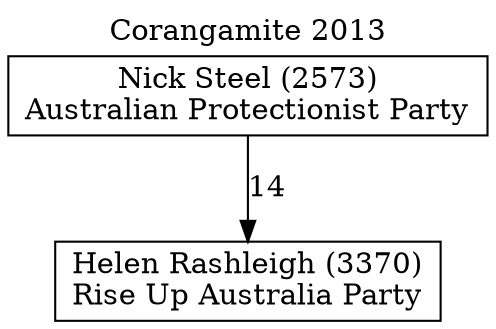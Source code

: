// House preference flow
digraph "Helen Rashleigh (3370)_Corangamite_2013" {
	graph [label="Corangamite 2013" labelloc=t mclimit=10]
	node [shape=box]
	"Helen Rashleigh (3370)" [label="Helen Rashleigh (3370)
Rise Up Australia Party"]
	"Nick Steel (2573)" [label="Nick Steel (2573)
Australian Protectionist Party"]
	"Nick Steel (2573)" -> "Helen Rashleigh (3370)" [label=14]
}
